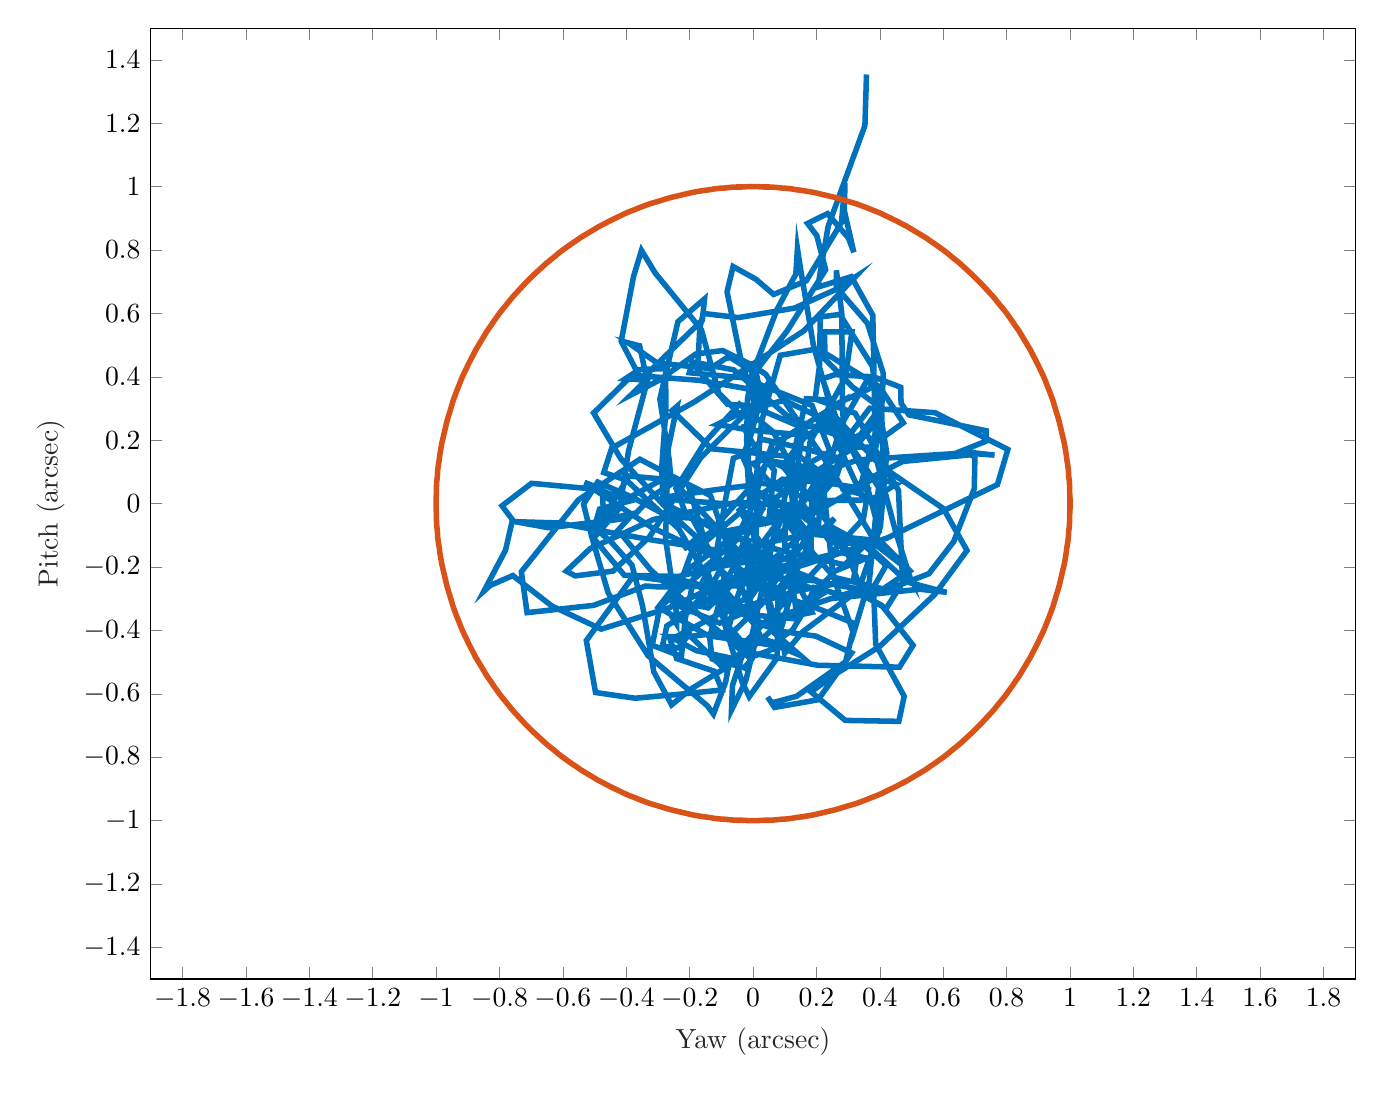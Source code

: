 % This file was created by matlab2tikz.
%
%The latest updates can be retrieved from
%  http://www.mathworks.com/matlabcentral/fileexchange/22022-matlab2tikz-matlab2tikz
%where you can also make suggestions and rate matlab2tikz.
%
\definecolor{mycolor1}{rgb}{0.0,0.447,0.741}%
\definecolor{mycolor2}{rgb}{0.85,0.325,0.098}%
%
\begin{tikzpicture}

\begin{axis}[%
width=6.028in,
height=4.754in,
at={(1.011in,0.642in)},
scale only axis,
xmin=-1.902,
xmax=1.902,
xlabel style={font=\color{white!15!black}},
xlabel={Yaw (arcsec)},
ymin=-1.5,
ymax=1.5,
ylabel style={font=\color{white!15!black}},
ylabel={Pitch (arcsec)},
axis background/.style={fill=white}
]
\addplot [color=mycolor1, line width=2.0pt, forget plot]
  table[row sep=crcr]{%
0.358	1.354\\
0.353	1.193\\
0.237	0.875\\
0.204	0.683\\
0.31	0.716\\
0.378	0.594\\
0.385	0.221\\
0.335	0.042\\
0.276	0.17\\
0.236	0.327\\
0.168	0.331\\
0.135	0.187\\
0.082	-0.066\\
-0.01	-0.294\\
-0.073	-0.324\\
-0.154	-0.217\\
-0.234	-0.08\\
-0.334	0.012\\
-0.399	0.074\\
-0.471	0.098\\
-0.446	0.175\\
-0.185	0.321\\
0.16	0.545\\
0.321	0.714\\
0.262	0.676\\
0.131	0.617\\
-0.046	0.587\\
-0.157	0.6\\
-0.168	0.554\\
-0.175	0.422\\
-0.08	0.313\\
0.032	0.307\\
0.006	0.431\\
0.04	0.408\\
0.236	0.125\\
0.377	-0.106\\
0.386	-0.079\\
0.411	0.124\\
0.406	0.283\\
0.384	0.159\\
0.45	-0.089\\
0.497	-0.238\\
0.47	-0.194\\
0.386	-0.129\\
0.244	-0.123\\
0.153	0.003\\
0.18	0.195\\
0.291	0.397\\
0.312	0.542\\
0.225	0.542\\
0.227	0.475\\
0.399	0.369\\
0.474	0.255\\
0.368	0.178\\
0.275	0.178\\
0.238	0.268\\
0.238	0.291\\
0.235	0.241\\
0.146	0.244\\
0.026	0.295\\
0.003	0.353\\
0.014	0.452\\
0.075	0.611\\
0.135	0.724\\
0.14	0.805\\
0.15	0.74\\
0.19	0.502\\
0.25	0.285\\
0.401	0.121\\
0.601	-0.016\\
0.675	-0.148\\
0.573	-0.287\\
0.399	-0.451\\
0.257	-0.54\\
0.183	-0.594\\
0.291	-0.684\\
0.46	-0.687\\
0.477	-0.608\\
0.387	-0.444\\
0.38	-0.264\\
0.42	-0.195\\
0.346	-0.127\\
0.239	-0.069\\
0.257	-0.047\\
0.208	-0.089\\
0.026	-0.127\\
-0.043	-0.021\\
0.093	0.077\\
0.232	0.066\\
0.206	0.089\\
0.156	0.115\\
0.129	0.011\\
0.02	-0.137\\
-0.101	-0.189\\
-0.118	-0.195\\
-0.136	-0.144\\
-0.225	-0.063\\
-0.381	0.02\\
-0.49	0.068\\
-0.535	-0.002\\
-0.507	-0.111\\
-0.457	-0.282\\
-0.331	-0.48\\
-0.144	-0.638\\
-0.125	-0.664\\
-0.087	-0.565\\
-0.072	-0.487\\
-0.179	-0.464\\
-0.261	-0.42\\
-0.216	-0.421\\
-0.061	-0.403\\
0.096	-0.25\\
0.162	-0.157\\
0.166	-0.152\\
0.168	-0.085\\
0.107	-0.007\\
-0.048	0.005\\
-0.314	-0.05\\
-0.514	-0.142\\
-0.589	-0.213\\
-0.561	-0.228\\
-0.442	-0.213\\
-0.327	-0.105\\
-0.165	0.145\\
-0.016	0.292\\
-0.009	0.248\\
-0.028	0.243\\
-0.027	0.235\\
0.026	0.145\\
0.201	0.071\\
0.364	0.044\\
0.348	-0.048\\
0.16	-0.25\\
-0.018	-0.43\\
-0.065	-0.574\\
-0.068	-0.651\\
-0.023	-0.559\\
0.017	-0.396\\
-0.084	-0.278\\
-0.249	-0.235\\
-0.268	-0.301\\
-0.142	-0.329\\
-0.044	-0.235\\
0.126	-0.052\\
0.247	0.154\\
0.186	0.31\\
-0.031	0.397\\
-0.201	0.413\\
-0.191	0.447\\
-0.061	0.422\\
0.116	0.27\\
0.268	0.215\\
0.417	0.143\\
0.397	0.012\\
0.297	0.043\\
0.472	0.133\\
0.685	0.154\\
0.7	0.148\\
0.698	0.047\\
0.633	-0.12\\
0.555	-0.221\\
0.423	-0.272\\
0.257	-0.233\\
0.188	-0.155\\
0.127	-0.039\\
0.143	0.132\\
0.155	0.217\\
-0.012	0.232\\
-0.113	0.25\\
-0.021	0.295\\
0.098	0.326\\
0.266	0.246\\
0.396	0.052\\
0.367	-0.243\\
0.317	-0.409\\
0.253	-0.23\\
0.222	0.053\\
0.285	0.152\\
0.262	0.081\\
0.207	0.016\\
0.16	0.039\\
0.092	0.119\\
0.169	0.217\\
0.232	0.243\\
0.171	0.244\\
0.06	0.188\\
0.012	0.039\\
0.01	-0.122\\
-0.054	-0.308\\
-0.082	-0.411\\
-0.006	-0.493\\
-0.028	-0.518\\
-0.129	-0.49\\
-0.137	-0.421\\
-0.088	-0.246\\
-0.113	-0.168\\
-0.157	-0.242\\
0.004	-0.352\\
0.14	-0.364\\
0.122	-0.242\\
0.138	-0.103\\
0.136	0.003\\
0.12	0.051\\
0.134	-0.099\\
0.115	-0.302\\
0.071	-0.456\\
0.006	-0.48\\
-0.09	-0.374\\
-0.149	-0.198\\
-0.045	-0.109\\
0.124	-0.22\\
0.204	-0.243\\
0.017	-0.168\\
-0.329	-0.113\\
-0.615	-0.061\\
-0.751	-0.057\\
-0.645	-0.076\\
-0.44	-0.052\\
-0.39	-0.044\\
-0.426	-0.084\\
-0.324	-0.208\\
-0.166	-0.354\\
-0.034	-0.466\\
0.204	-0.51\\
0.462	-0.516\\
0.505	-0.447\\
0.406	-0.321\\
0.341	-0.286\\
0.42	-0.331\\
0.472	-0.249\\
0.459	0.041\\
0.322	0.285\\
0.196	0.33\\
0.21	0.437\\
0.212	0.589\\
0.274	0.597\\
0.376	0.434\\
0.422	0.16\\
0.402	-0.072\\
0.333	-0.273\\
0.157	-0.404\\
0.1	-0.472\\
0.093	-0.434\\
0.043	-0.282\\
0.156	-0.128\\
0.182	-0.063\\
0.193	-0.097\\
0.4	-0.117\\
0.495	-0.212\\
0.393	-0.281\\
0.191	-0.243\\
0.006	-0.232\\
0.006	-0.21\\
0.144	-0.258\\
0.186	-0.343\\
0.06	-0.369\\
0.022	-0.38\\
0.101	-0.349\\
0.244	-0.3\\
0.526	-0.27\\
0.611	-0.28\\
0.488	-0.248\\
0.366	-0.136\\
0.206	-0.076\\
0.213	0.027\\
0.278	0.248\\
0.358	0.386\\
0.383	0.37\\
0.238	0.303\\
0.229	0.271\\
0.263	0.311\\
0.102	0.21\\
-0.01	0.053\\
0.031	-0.016\\
-0.019	-0.098\\
-0.06	-0.193\\
0.067	-0.283\\
0.212	-0.334\\
0.321	-0.379\\
0.292	-0.499\\
0.137	-0.608\\
0.066	-0.627\\
0.056	-0.625\\
0.046	-0.61\\
0.068	-0.643\\
0.205	-0.619\\
0.311	-0.471\\
0.198	-0.418\\
0.066	-0.4\\
0.04	-0.283\\
-0.006	-0.062\\
-0.021	0.16\\
0.006	0.266\\
0.029	0.341\\
0.054	0.394\\
0.04	0.347\\
-0.035	0.275\\
-0.108	0.349\\
-0.163	0.549\\
-0.309	0.728\\
-0.352	0.799\\
-0.377	0.717\\
-0.416	0.512\\
-0.353	0.391\\
-0.403	0.394\\
-0.359	0.423\\
-0.276	0.426\\
-0.275	0.297\\
-0.288	0.115\\
-0.285	0.015\\
-0.094	-0.0\\
0.103	-0.003\\
0.1	-0.144\\
-0.009	-0.298\\
-0.107	-0.204\\
-0.192	-0.046\\
-0.233	-0.043\\
-0.279	-0.008\\
-0.417	0.141\\
-0.503	0.286\\
-0.382	0.405\\
-0.169	0.389\\
-0.016	0.362\\
0.009	0.344\\
0.005	0.274\\
0.006	0.31\\
-0.04	0.463\\
-0.082	0.668\\
-0.063	0.748\\
0.009	0.708\\
0.065	0.66\\
0.168	0.703\\
0.279	0.887\\
0.29	1.011\\
0.288	0.924\\
0.318	0.793\\
0.301	0.838\\
0.235	0.915\\
0.172	0.884\\
0.201	0.846\\
0.229	0.738\\
0.107	0.544\\
0.02	0.433\\
0.01	0.431\\
-0.096	0.483\\
-0.181	0.472\\
-0.295	0.39\\
-0.385	0.343\\
-0.335	0.392\\
-0.358	0.498\\
-0.393	0.507\\
-0.303	0.444\\
-0.135	0.426\\
-0.085	0.459\\
-0.07	0.46\\
-0.002	0.417\\
-0.018	0.327\\
-0.02	0.198\\
-0.009	0.07\\
0.081	0.056\\
0.332	0.138\\
0.67	0.16\\
0.762	0.153\\
0.655	0.165\\
0.735	0.197\\
0.735	0.23\\
0.596	0.259\\
0.492	0.28\\
0.467	0.317\\
0.466	0.367\\
0.381	0.4\\
0.259	0.407\\
0.219	0.394\\
0.261	0.274\\
0.35	0.093\\
0.398	-0.088\\
0.289	-0.193\\
0.12	-0.156\\
0.016	-0.129\\
-0.014	-0.242\\
-0.005	-0.36\\
0.059	-0.392\\
0.019	-0.38\\
-0.178	-0.257\\
-0.378	-0.229\\
-0.526	-0.432\\
-0.497	-0.596\\
-0.372	-0.614\\
-0.237	-0.602\\
-0.098	-0.588\\
-0.122	-0.529\\
-0.241	-0.489\\
-0.261	-0.43\\
-0.111	-0.35\\
0.145	-0.274\\
0.317	-0.243\\
0.327	-0.173\\
0.129	-0.019\\
-0.021	0.056\\
-0.117	0.044\\
-0.274	0.021\\
-0.265	-0.007\\
-0.102	-0.09\\
0.187	-0.033\\
0.389	0.084\\
0.451	0.061\\
0.373	0.012\\
0.197	0.009\\
0.068	0.049\\
0.001	0.127\\
0.033	0.139\\
0.158	0.117\\
0.339	0.218\\
0.401	0.303\\
0.314	0.368\\
0.196	0.487\\
0.086	0.468\\
0.027	0.26\\
0.003	0.002\\
-0.136	-0.271\\
-0.234	-0.366\\
-0.122	-0.256\\
0.006	-0.209\\
-0.083	-0.109\\
-0.256	0.075\\
-0.391	0.087\\
-0.509	-0.102\\
-0.406	-0.226\\
-0.237	-0.23\\
-0.081	-0.194\\
0.071	-0.169\\
0.143	-0.109\\
0.088	-0.037\\
0.015	0.038\\
-0.033	0.149\\
-0.011	0.204\\
0.067	0.105\\
0.051	-0.04\\
0.062	-0.023\\
0.057	0.009\\
0.127	0.056\\
0.325	0.181\\
0.405	0.279\\
0.411	0.41\\
0.361	0.569\\
0.263	0.683\\
0.263	0.736\\
0.28	0.6\\
0.282	0.323\\
0.288	0.173\\
0.297	0.207\\
0.368	0.301\\
0.574	0.287\\
0.804	0.171\\
0.771	0.06\\
0.422	-0.109\\
-0.045	-0.259\\
-0.293	-0.263\\
-0.339	-0.26\\
-0.503	-0.321\\
-0.713	-0.344\\
-0.731	-0.215\\
-0.551	0.012\\
-0.357	0.14\\
-0.205	0.06\\
-0.159	-0.094\\
-0.219	-0.143\\
-0.129	-0.088\\
-0.012	-0.117\\
-0.086	-0.243\\
-0.09	-0.379\\
-0.035	-0.562\\
-0.012	-0.609\\
0.076	-0.487\\
0.079	-0.278\\
-0.043	-0.104\\
-0.211	-0.035\\
-0.243	0.048\\
-0.151	0.195\\
-0.043	0.314\\
0.064	0.226\\
0.166	0.034\\
0.289	-0.132\\
0.34	-0.269\\
0.282	-0.289\\
0.193	-0.265\\
0.17	-0.324\\
0.125	-0.398\\
0.068	-0.439\\
0.025	-0.425\\
-0.044	-0.242\\
-0.134	0.025\\
-0.262	0.09\\
-0.419	0.003\\
-0.456	-0.048\\
-0.368	-0.029\\
-0.317	0.025\\
-0.258	0.061\\
-0.264	0.134\\
-0.294	0.33\\
-0.237	0.574\\
-0.153	0.646\\
-0.16	0.579\\
-0.325	0.419\\
-0.393	0.166\\
-0.42	-0.013\\
-0.486	-0.089\\
-0.471	-0.048\\
-0.476	0.046\\
-0.532	0.067\\
-0.454	0.031\\
-0.386	0.009\\
-0.484	-0.017\\
-0.501	-0.075\\
-0.447	-0.122\\
-0.382	-0.194\\
-0.349	-0.321\\
-0.313	-0.531\\
-0.257	-0.635\\
-0.196	-0.585\\
-0.047	-0.494\\
0.113	-0.35\\
0.225	-0.281\\
0.133	-0.249\\
0.012	-0.205\\
0.096	-0.176\\
0.136	-0.16\\
-0.014	-0.213\\
-0.268	-0.33\\
-0.479	-0.396\\
-0.635	-0.323\\
-0.758	-0.227\\
-0.829	-0.258\\
-0.849	-0.276\\
-0.781	-0.147\\
-0.759	-0.051\\
-0.792	-0.007\\
-0.699	0.064\\
-0.503	0.046\\
-0.322	-0.074\\
-0.064	-0.195\\
0.138	-0.311\\
0.154	-0.321\\
0.26	-0.212\\
0.359	-0.172\\
0.275	-0.154\\
-0.024	-0.226\\
-0.272	-0.386\\
-0.286	-0.45\\
-0.235	-0.455\\
-0.201	-0.411\\
-0.192	-0.424\\
-0.087	-0.525\\
-0.007	-0.432\\
0.046	-0.192\\
0.076	-0.065\\
-0.036	-0.024\\
-0.164	-0.132\\
-0.214	-0.363\\
-0.226	-0.482\\
-0.318	-0.447\\
-0.294	-0.326\\
-0.121	-0.184\\
-0.086	0.017\\
-0.062	0.143\\
-0.001	0.168\\
0.028	0.203\\
0.156	0.175\\
0.266	0.145\\
0.239	0.135\\
0.185	0.032\\
0.183	-0.142\\
0.095	-0.271\\
0.061	-0.403\\
0.149	-0.479\\
0.079	-0.449\\
-0.141	-0.417\\
-0.299	-0.327\\
-0.209	-0.21\\
-0.065	-0.106\\
0.057	-0.042\\
0.189	-0.016\\
0.209	0.072\\
0.155	0.09\\
0.201	0.108\\
0.152	0.145\\
-0.131	0.173\\
-0.255	0.294\\
-0.24	0.307\\
-0.268	0.172\\
-0.276	-0.111\\
-0.241	-0.35\\
-0.241	-0.38\\
-0.253	-0.361\\
-0.141	-0.306\\
-0.001	-0.332\\
-0.105	-0.377\\
-0.253	-0.315\\
-0.196	-0.159\\
-0.01	0.05\\
};
\addplot [color=mycolor2, line width=2.0pt, forget plot]
  table[row sep=crcr]{%
1	0\\
1.0	0.017\\
0.999	0.035\\
0.999	0.052\\
0.998	0.07\\
0.996	0.087\\
0.995	0.105\\
0.993	0.122\\
0.99	0.139\\
0.988	0.156\\
0.985	0.174\\
0.982	0.191\\
0.978	0.208\\
0.974	0.225\\
0.97	0.242\\
0.966	0.259\\
0.961	0.276\\
0.956	0.292\\
0.951	0.309\\
0.946	0.326\\
0.94	0.342\\
0.934	0.358\\
0.927	0.375\\
0.921	0.391\\
0.914	0.407\\
0.906	0.423\\
0.899	0.438\\
0.891	0.454\\
0.883	0.469\\
0.875	0.485\\
0.866	0.5\\
0.857	0.515\\
0.848	0.53\\
0.839	0.545\\
0.829	0.559\\
0.819	0.574\\
0.809	0.588\\
0.799	0.602\\
0.788	0.616\\
0.777	0.629\\
0.766	0.643\\
0.755	0.656\\
0.743	0.669\\
0.731	0.682\\
0.719	0.695\\
0.707	0.707\\
0.695	0.719\\
0.682	0.731\\
0.669	0.743\\
0.656	0.755\\
0.643	0.766\\
0.629	0.777\\
0.616	0.788\\
0.602	0.799\\
0.588	0.809\\
0.574	0.819\\
0.559	0.829\\
0.545	0.839\\
0.53	0.848\\
0.515	0.857\\
0.5	0.866\\
0.485	0.875\\
0.469	0.883\\
0.454	0.891\\
0.438	0.899\\
0.423	0.906\\
0.407	0.914\\
0.391	0.921\\
0.375	0.927\\
0.358	0.934\\
0.342	0.94\\
0.326	0.946\\
0.309	0.951\\
0.292	0.956\\
0.276	0.961\\
0.259	0.966\\
0.242	0.97\\
0.225	0.974\\
0.208	0.978\\
0.191	0.982\\
0.174	0.985\\
0.156	0.988\\
0.139	0.99\\
0.122	0.993\\
0.105	0.995\\
0.087	0.996\\
0.07	0.998\\
0.052	0.999\\
0.035	0.999\\
0.017	1.0\\
0	1\\
-0.017	1.0\\
-0.035	0.999\\
-0.052	0.999\\
-0.07	0.998\\
-0.087	0.996\\
-0.105	0.995\\
-0.122	0.993\\
-0.139	0.99\\
-0.156	0.988\\
-0.174	0.985\\
-0.191	0.982\\
-0.208	0.978\\
-0.225	0.974\\
-0.242	0.97\\
-0.259	0.966\\
-0.276	0.961\\
-0.292	0.956\\
-0.309	0.951\\
-0.326	0.946\\
-0.342	0.94\\
-0.358	0.934\\
-0.375	0.927\\
-0.391	0.921\\
-0.407	0.914\\
-0.423	0.906\\
-0.438	0.899\\
-0.454	0.891\\
-0.469	0.883\\
-0.485	0.875\\
-0.5	0.866\\
-0.515	0.857\\
-0.53	0.848\\
-0.545	0.839\\
-0.559	0.829\\
-0.574	0.819\\
-0.588	0.809\\
-0.602	0.799\\
-0.616	0.788\\
-0.629	0.777\\
-0.643	0.766\\
-0.656	0.755\\
-0.669	0.743\\
-0.682	0.731\\
-0.695	0.719\\
-0.707	0.707\\
-0.719	0.695\\
-0.731	0.682\\
-0.743	0.669\\
-0.755	0.656\\
-0.766	0.643\\
-0.777	0.629\\
-0.788	0.616\\
-0.799	0.602\\
-0.809	0.588\\
-0.819	0.574\\
-0.829	0.559\\
-0.839	0.545\\
-0.848	0.53\\
-0.857	0.515\\
-0.866	0.5\\
-0.875	0.485\\
-0.883	0.469\\
-0.891	0.454\\
-0.899	0.438\\
-0.906	0.423\\
-0.914	0.407\\
-0.921	0.391\\
-0.927	0.375\\
-0.934	0.358\\
-0.94	0.342\\
-0.946	0.326\\
-0.951	0.309\\
-0.956	0.292\\
-0.961	0.276\\
-0.966	0.259\\
-0.97	0.242\\
-0.974	0.225\\
-0.978	0.208\\
-0.982	0.191\\
-0.985	0.174\\
-0.988	0.156\\
-0.99	0.139\\
-0.993	0.122\\
-0.995	0.105\\
-0.996	0.087\\
-0.998	0.07\\
-0.999	0.052\\
-0.999	0.035\\
-1.0	0.017\\
-1	0\\
-1.0	-0.017\\
-0.999	-0.035\\
-0.999	-0.052\\
-0.998	-0.07\\
-0.996	-0.087\\
-0.995	-0.105\\
-0.993	-0.122\\
-0.99	-0.139\\
-0.988	-0.156\\
-0.985	-0.174\\
-0.982	-0.191\\
-0.978	-0.208\\
-0.974	-0.225\\
-0.97	-0.242\\
-0.966	-0.259\\
-0.961	-0.276\\
-0.956	-0.292\\
-0.951	-0.309\\
-0.946	-0.326\\
-0.94	-0.342\\
-0.934	-0.358\\
-0.927	-0.375\\
-0.921	-0.391\\
-0.914	-0.407\\
-0.906	-0.423\\
-0.899	-0.438\\
-0.891	-0.454\\
-0.883	-0.469\\
-0.875	-0.485\\
-0.866	-0.5\\
-0.857	-0.515\\
-0.848	-0.53\\
-0.839	-0.545\\
-0.829	-0.559\\
-0.819	-0.574\\
-0.809	-0.588\\
-0.799	-0.602\\
-0.788	-0.616\\
-0.777	-0.629\\
-0.766	-0.643\\
-0.755	-0.656\\
-0.743	-0.669\\
-0.731	-0.682\\
-0.719	-0.695\\
-0.707	-0.707\\
-0.695	-0.719\\
-0.682	-0.731\\
-0.669	-0.743\\
-0.656	-0.755\\
-0.643	-0.766\\
-0.629	-0.777\\
-0.616	-0.788\\
-0.602	-0.799\\
-0.588	-0.809\\
-0.574	-0.819\\
-0.559	-0.829\\
-0.545	-0.839\\
-0.53	-0.848\\
-0.515	-0.857\\
-0.5	-0.866\\
-0.485	-0.875\\
-0.469	-0.883\\
-0.454	-0.891\\
-0.438	-0.899\\
-0.423	-0.906\\
-0.407	-0.914\\
-0.391	-0.921\\
-0.375	-0.927\\
-0.358	-0.934\\
-0.342	-0.94\\
-0.326	-0.946\\
-0.309	-0.951\\
-0.292	-0.956\\
-0.276	-0.961\\
-0.259	-0.966\\
-0.242	-0.97\\
-0.225	-0.974\\
-0.208	-0.978\\
-0.191	-0.982\\
-0.174	-0.985\\
-0.156	-0.988\\
-0.139	-0.99\\
-0.122	-0.993\\
-0.105	-0.995\\
-0.087	-0.996\\
-0.07	-0.998\\
-0.052	-0.999\\
-0.035	-0.999\\
-0.017	-1.0\\
0	-1\\
0.017	-1.0\\
0.035	-0.999\\
0.052	-0.999\\
0.07	-0.998\\
0.087	-0.996\\
0.105	-0.995\\
0.122	-0.993\\
0.139	-0.99\\
0.156	-0.988\\
0.174	-0.985\\
0.191	-0.982\\
0.208	-0.978\\
0.225	-0.974\\
0.242	-0.97\\
0.259	-0.966\\
0.276	-0.961\\
0.292	-0.956\\
0.309	-0.951\\
0.326	-0.946\\
0.342	-0.94\\
0.358	-0.934\\
0.375	-0.927\\
0.391	-0.921\\
0.407	-0.914\\
0.423	-0.906\\
0.438	-0.899\\
0.454	-0.891\\
0.469	-0.883\\
0.485	-0.875\\
0.5	-0.866\\
0.515	-0.857\\
0.53	-0.848\\
0.545	-0.839\\
0.559	-0.829\\
0.574	-0.819\\
0.588	-0.809\\
0.602	-0.799\\
0.616	-0.788\\
0.629	-0.777\\
0.643	-0.766\\
0.656	-0.755\\
0.669	-0.743\\
0.682	-0.731\\
0.695	-0.719\\
0.707	-0.707\\
0.719	-0.695\\
0.731	-0.682\\
0.743	-0.669\\
0.755	-0.656\\
0.766	-0.643\\
0.777	-0.629\\
0.788	-0.616\\
0.799	-0.602\\
0.809	-0.588\\
0.819	-0.574\\
0.829	-0.559\\
0.839	-0.545\\
0.848	-0.53\\
0.857	-0.515\\
0.866	-0.5\\
0.875	-0.485\\
0.883	-0.469\\
0.891	-0.454\\
0.899	-0.438\\
0.906	-0.423\\
0.914	-0.407\\
0.921	-0.391\\
0.927	-0.375\\
0.934	-0.358\\
0.94	-0.342\\
0.946	-0.326\\
0.951	-0.309\\
0.956	-0.292\\
0.961	-0.276\\
0.966	-0.259\\
0.97	-0.242\\
0.974	-0.225\\
0.978	-0.208\\
0.982	-0.191\\
0.985	-0.174\\
0.988	-0.156\\
0.99	-0.139\\
0.993	-0.122\\
0.995	-0.105\\
0.996	-0.087\\
0.998	-0.07\\
0.999	-0.052\\
0.999	-0.035\\
1.0	-0.017\\
1	0\\
};
\end{axis}
\end{tikzpicture}%